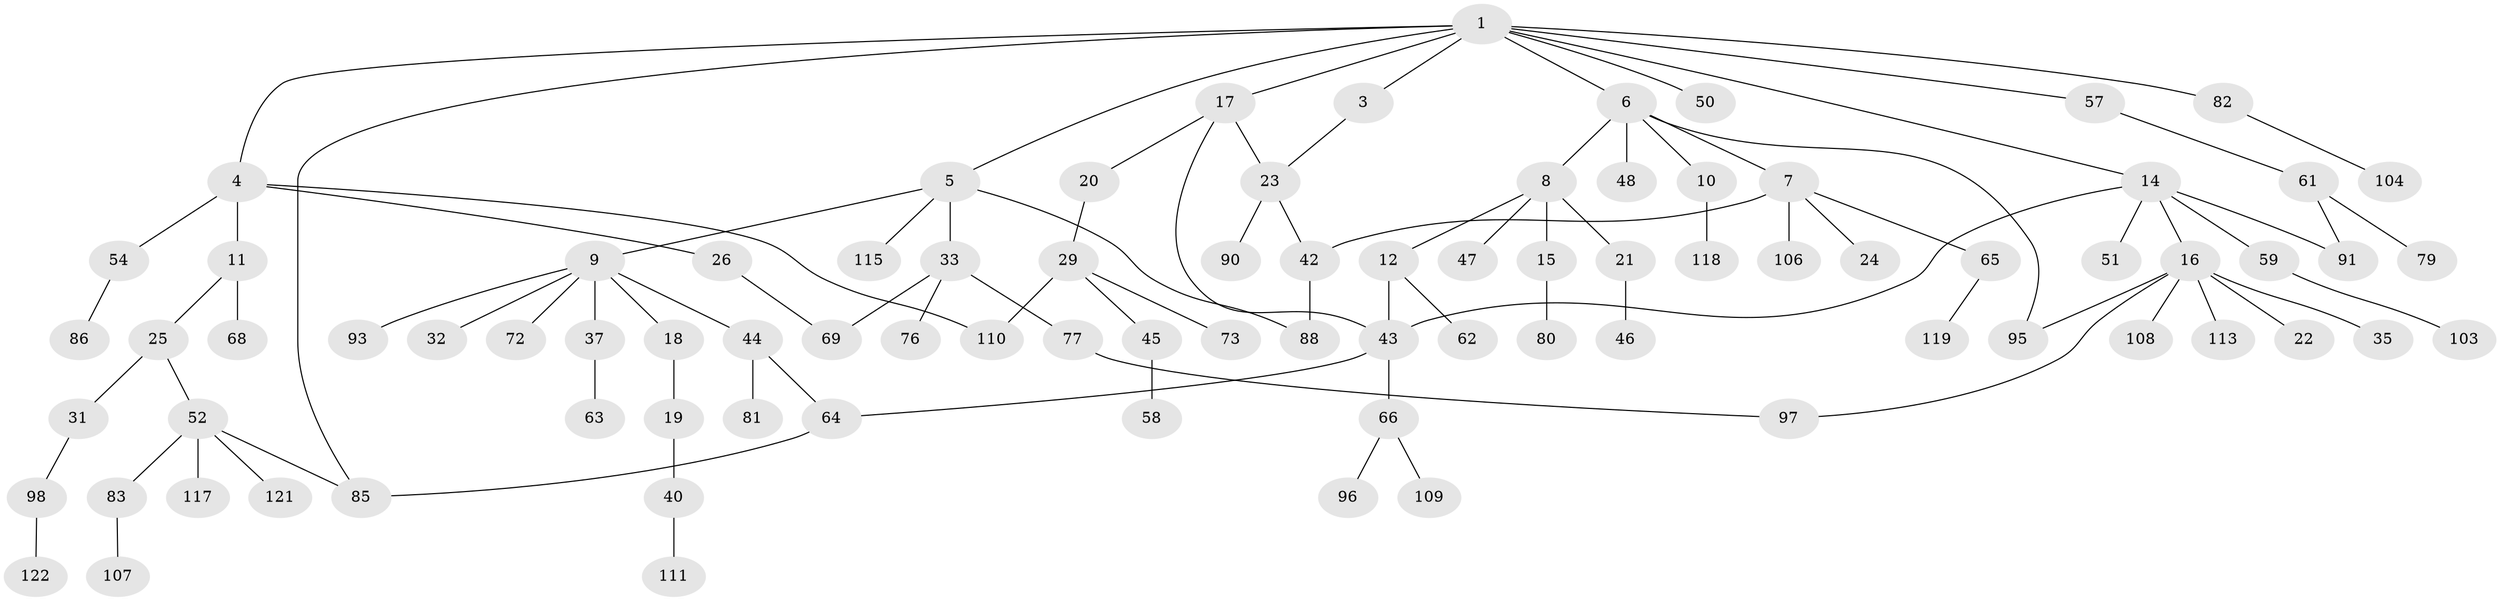 // original degree distribution, {6: 0.02459016393442623, 2: 0.28688524590163933, 5: 0.03278688524590164, 7: 0.02459016393442623, 3: 0.1557377049180328, 4: 0.06557377049180328, 1: 0.4098360655737705}
// Generated by graph-tools (version 1.1) at 2025/41/03/06/25 10:41:25]
// undirected, 87 vertices, 99 edges
graph export_dot {
graph [start="1"]
  node [color=gray90,style=filled];
  1 [super="+2"];
  3;
  4 [super="+36"];
  5;
  6 [super="+34"];
  7 [super="+13"];
  8;
  9 [super="+28"];
  10;
  11 [super="+49"];
  12 [super="+84"];
  14 [super="+41"];
  15 [super="+101"];
  16 [super="+30"];
  17;
  18;
  19;
  20 [super="+71"];
  21 [super="+74"];
  22 [super="+55"];
  23 [super="+27"];
  24;
  25 [super="+38"];
  26 [super="+94"];
  29 [super="+39"];
  31;
  32;
  33 [super="+100"];
  35 [super="+56"];
  37;
  40 [super="+60"];
  42;
  43 [super="+78"];
  44;
  45 [super="+53"];
  46;
  47;
  48;
  50 [super="+102"];
  51;
  52 [super="+75"];
  54;
  57 [super="+89"];
  58;
  59 [super="+67"];
  61;
  62;
  63;
  64;
  65 [super="+70"];
  66 [super="+92"];
  68 [super="+105"];
  69;
  72;
  73;
  76;
  77 [super="+87"];
  79;
  80;
  81;
  82;
  83;
  85;
  86;
  88 [super="+120"];
  90;
  91 [super="+99"];
  93;
  95;
  96;
  97;
  98 [super="+112"];
  103;
  104;
  106;
  107 [super="+114"];
  108;
  109;
  110;
  111;
  113 [super="+116"];
  115;
  117;
  118;
  119;
  121;
  122;
  1 -- 3;
  1 -- 5;
  1 -- 6;
  1 -- 17;
  1 -- 57;
  1 -- 50;
  1 -- 82;
  1 -- 4;
  1 -- 85;
  1 -- 14;
  3 -- 23;
  4 -- 11;
  4 -- 26;
  4 -- 54;
  4 -- 110;
  5 -- 9;
  5 -- 33;
  5 -- 88;
  5 -- 115;
  6 -- 7;
  6 -- 8;
  6 -- 10;
  6 -- 48;
  6 -- 95;
  7 -- 42;
  7 -- 24;
  7 -- 65;
  7 -- 106;
  8 -- 12;
  8 -- 15;
  8 -- 21;
  8 -- 47;
  9 -- 18;
  9 -- 32;
  9 -- 37;
  9 -- 44;
  9 -- 72;
  9 -- 93;
  10 -- 118;
  11 -- 25;
  11 -- 68;
  12 -- 43;
  12 -- 62;
  14 -- 16;
  14 -- 51;
  14 -- 91;
  14 -- 43;
  14 -- 59;
  15 -- 80;
  16 -- 22;
  16 -- 35;
  16 -- 108;
  16 -- 97;
  16 -- 95;
  16 -- 113;
  17 -- 20;
  17 -- 23;
  17 -- 43;
  18 -- 19;
  19 -- 40;
  20 -- 29;
  21 -- 46;
  23 -- 90;
  23 -- 42;
  25 -- 31;
  25 -- 52;
  26 -- 69;
  29 -- 73;
  29 -- 110;
  29 -- 45;
  31 -- 98;
  33 -- 76;
  33 -- 77;
  33 -- 69;
  37 -- 63;
  40 -- 111;
  42 -- 88;
  43 -- 66;
  43 -- 64;
  44 -- 64;
  44 -- 81;
  45 -- 58;
  52 -- 83;
  52 -- 117;
  52 -- 121;
  52 -- 85;
  54 -- 86;
  57 -- 61;
  59 -- 103;
  61 -- 79;
  61 -- 91;
  64 -- 85;
  65 -- 119;
  66 -- 96;
  66 -- 109;
  77 -- 97;
  82 -- 104;
  83 -- 107;
  98 -- 122;
}
